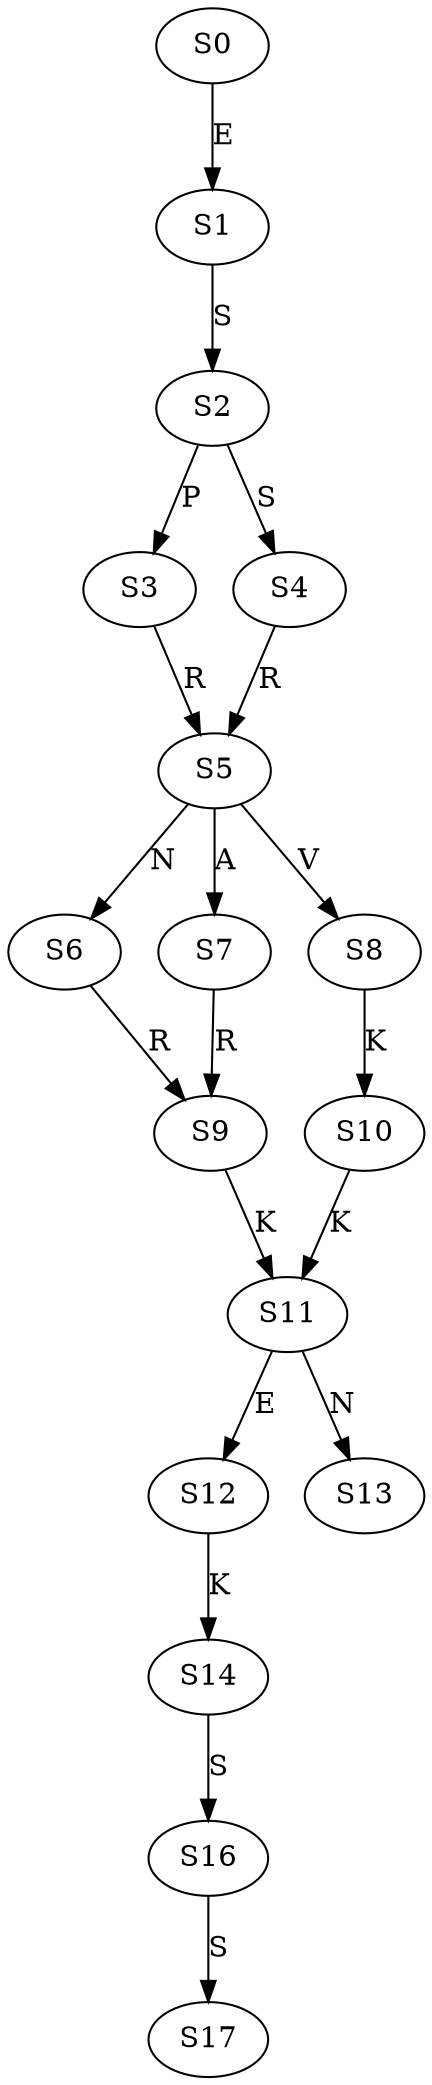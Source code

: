 strict digraph  {
	S0 -> S1 [ label = E ];
	S1 -> S2 [ label = S ];
	S2 -> S3 [ label = P ];
	S2 -> S4 [ label = S ];
	S3 -> S5 [ label = R ];
	S4 -> S5 [ label = R ];
	S5 -> S6 [ label = N ];
	S5 -> S7 [ label = A ];
	S5 -> S8 [ label = V ];
	S6 -> S9 [ label = R ];
	S7 -> S9 [ label = R ];
	S8 -> S10 [ label = K ];
	S9 -> S11 [ label = K ];
	S10 -> S11 [ label = K ];
	S11 -> S12 [ label = E ];
	S11 -> S13 [ label = N ];
	S12 -> S14 [ label = K ];
	S14 -> S16 [ label = S ];
	S16 -> S17 [ label = S ];
}
